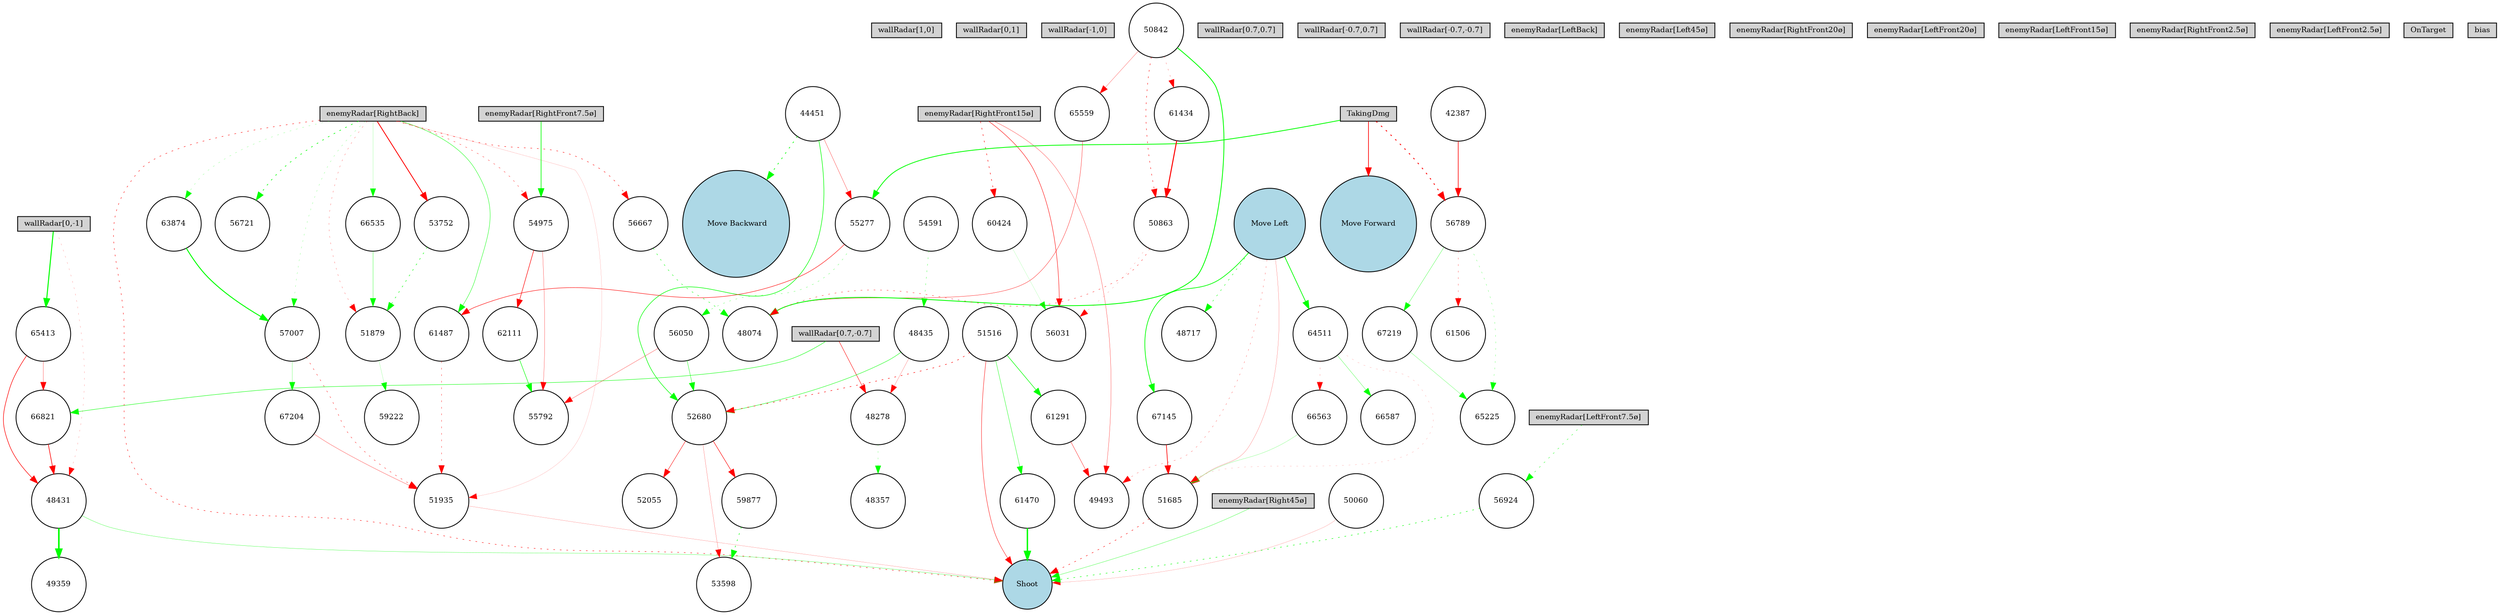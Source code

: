 digraph {
	node [fontsize=9 height=0.2 shape=circle width=0.2]
	"wallRadar[1,0]" [fillcolor=lightgray shape=box style=filled]
	"wallRadar[0,1]" [fillcolor=lightgray shape=box style=filled]
	"wallRadar[-1,0]" [fillcolor=lightgray shape=box style=filled]
	"wallRadar[0,-1]" [fillcolor=lightgray shape=box style=filled]
	"wallRadar[0.7,0.7]" [fillcolor=lightgray shape=box style=filled]
	"wallRadar[-0.7,0.7]" [fillcolor=lightgray shape=box style=filled]
	"wallRadar[-0.7,-0.7]" [fillcolor=lightgray shape=box style=filled]
	"wallRadar[0.7,-0.7]" [fillcolor=lightgray shape=box style=filled]
	"enemyRadar[RightBack]" [fillcolor=lightgray shape=box style=filled]
	"enemyRadar[LeftBack]" [fillcolor=lightgray shape=box style=filled]
	"enemyRadar[Right45ø]" [fillcolor=lightgray shape=box style=filled]
	"enemyRadar[Left45ø]" [fillcolor=lightgray shape=box style=filled]
	"enemyRadar[RightFront20ø]" [fillcolor=lightgray shape=box style=filled]
	"enemyRadar[LeftFront20ø]" [fillcolor=lightgray shape=box style=filled]
	"enemyRadar[RightFront15ø]" [fillcolor=lightgray shape=box style=filled]
	"enemyRadar[LeftFront15ø]" [fillcolor=lightgray shape=box style=filled]
	"enemyRadar[RightFront7.5ø]" [fillcolor=lightgray shape=box style=filled]
	"enemyRadar[LeftFront7.5ø]" [fillcolor=lightgray shape=box style=filled]
	"enemyRadar[RightFront2.5ø]" [fillcolor=lightgray shape=box style=filled]
	"enemyRadar[LeftFront2.5ø]" [fillcolor=lightgray shape=box style=filled]
	OnTarget [fillcolor=lightgray shape=box style=filled]
	TakingDmg [fillcolor=lightgray shape=box style=filled]
	bias [fillcolor=lightgray shape=box style=filled]
	Shoot [fillcolor=lightblue style=filled]
	"Move Forward" [fillcolor=lightblue style=filled]
	" Move Backward" [fillcolor=lightblue style=filled]
	"Move Left" [fillcolor=lightblue style=filled]
	63874 [fillcolor=white style=filled]
	65413 [fillcolor=white style=filled]
	66563 [fillcolor=white style=filled]
	66821 [fillcolor=white style=filled]
	60424 [fillcolor=white style=filled]
	67204 [fillcolor=white style=filled]
	50060 [fillcolor=white style=filled]
	56721 [fillcolor=white style=filled]
	42387 [fillcolor=white style=filled]
	67219 [fillcolor=white style=filled]
	48278 [fillcolor=white style=filled]
	65559 [fillcolor=white style=filled]
	50842 [fillcolor=white style=filled]
	66587 [fillcolor=white style=filled]
	61470 [fillcolor=white style=filled]
	62111 [fillcolor=white style=filled]
	44451 [fillcolor=white style=filled]
	51879 [fillcolor=white style=filled]
	48431 [fillcolor=white style=filled]
	50863 [fillcolor=white style=filled]
	57007 [fillcolor=white style=filled]
	61487 [fillcolor=white style=filled]
	48435 [fillcolor=white style=filled]
	51516 [fillcolor=white style=filled]
	54591 [fillcolor=white style=filled]
	54975 [fillcolor=white style=filled]
	61506 [fillcolor=white style=filled]
	52680 [fillcolor=white style=filled]
	65225 [fillcolor=white style=filled]
	48074 [fillcolor=white style=filled]
	67145 [fillcolor=white style=filled]
	48717 [fillcolor=white style=filled]
	49359 [fillcolor=white style=filled]
	49493 [fillcolor=white style=filled]
	56789 [fillcolor=white style=filled]
	52055 [fillcolor=white style=filled]
	59222 [fillcolor=white style=filled]
	56667 [fillcolor=white style=filled]
	56924 [fillcolor=white style=filled]
	53598 [fillcolor=white style=filled]
	51935 [fillcolor=white style=filled]
	56031 [fillcolor=white style=filled]
	48357 [fillcolor=white style=filled]
	51685 [fillcolor=white style=filled]
	59877 [fillcolor=white style=filled]
	66535 [fillcolor=white style=filled]
	61291 [fillcolor=white style=filled]
	55277 [fillcolor=white style=filled]
	55792 [fillcolor=white style=filled]
	56050 [fillcolor=white style=filled]
	53752 [fillcolor=white style=filled]
	61434 [fillcolor=white style=filled]
	64511 [fillcolor=white style=filled]
	"enemyRadar[Right45ø]" -> Shoot [color=green penwidth=0.30492125069033116 style=solid]
	"enemyRadar[RightBack]" -> Shoot [color=red penwidth=0.5142818168763491 style=dotted]
	TakingDmg -> "Move Forward" [color=red penwidth=0.8030012895326922 style=solid]
	48278 -> 48357 [color=green penwidth=0.2222656469877336 style=dotted]
	48431 -> Shoot [color=green penwidth=0.2805921894381772 style=solid]
	44451 -> " Move Backward" [color=green penwidth=0.7931870857884908 style=dotted]
	48431 -> 49359 [color=green penwidth=1.9283330456682592 style=solid]
	"enemyRadar[RightFront15ø]" -> 49493 [color=red penwidth=0.2973503487963422 style=solid]
	48435 -> 48278 [color=red penwidth=0.19343217238784435 style=solid]
	50060 -> Shoot [color=red penwidth=0.13743757932474052 style=solid]
	"Move Left" -> 48717 [color=green penwidth=0.4809886622686852 style=dotted]
	50842 -> 48074 [color=green penwidth=0.986662703227788 style=solid]
	50842 -> 50863 [color=red penwidth=0.5132080909161746 style=dotted]
	50863 -> 48074 [color=red penwidth=0.396692290831829 style=dotted]
	51516 -> Shoot [color=red penwidth=0.45980795302044264 style=solid]
	51685 -> Shoot [color=red penwidth=0.5373644105111548 style=dotted]
	"enemyRadar[RightBack]" -> 51879 [color=red penwidth=0.23807623688477703 style=dotted]
	"enemyRadar[RightBack]" -> 51935 [color=red penwidth=0.1074736086943107 style=solid]
	51935 -> Shoot [color=red penwidth=0.15588674092950855 style=solid]
	51516 -> 52680 [color=red penwidth=0.6093671273762848 style=dotted]
	52680 -> 53598 [color=red penwidth=0.20061250108364848 style=solid]
	"enemyRadar[RightBack]" -> 53752 [color=red penwidth=1.000356654338091 style=solid]
	53752 -> 51879 [color=green penwidth=0.5757778557870543 style=dotted]
	54591 -> 48435 [color=green penwidth=0.3187029596885764 style=dotted]
	"enemyRadar[RightBack]" -> 54975 [color=red penwidth=0.3697476166277125 style=dotted]
	TakingDmg -> 55277 [color=green penwidth=0.9581012692956665 style=solid]
	"wallRadar[0,-1]" -> 48431 [color=red penwidth=0.165103539272244 style=dotted]
	54975 -> 55792 [color=red penwidth=0.27310290555645633 style=solid]
	"enemyRadar[RightFront15ø]" -> 56031 [color=red penwidth=0.5124849812103294 style=solid]
	55277 -> 56050 [color=green penwidth=0.2703507285986541 style=dotted]
	"enemyRadar[RightBack]" -> 56667 [color=red penwidth=0.5178684787708155 style=dotted]
	56667 -> 48074 [color=green penwidth=0.501470332177213 style=dotted]
	44451 -> 52680 [color=green penwidth=0.6591546308110524 style=solid]
	"enemyRadar[RightBack]" -> 56721 [color=green penwidth=0.7384476981927183 style=dotted]
	52680 -> 52055 [color=red penwidth=0.49011874437136105 style=solid]
	TakingDmg -> 56789 [color=red penwidth=1.036395153028894 style=dotted]
	56050 -> 55792 [color=red penwidth=0.27478970517456736 style=solid]
	"enemyRadar[LeftFront7.5ø]" -> 56924 [color=green penwidth=0.40825426627493555 style=dotted]
	56924 -> Shoot [color=green penwidth=0.5784956536512229 style=dotted]
	"enemyRadar[RightBack]" -> 57007 [color=green penwidth=0.18899350467219556 style=dotted]
	57007 -> 51935 [color=red penwidth=0.41672370869650155 style=dotted]
	50863 -> 56031 [color=red penwidth=0.1465191175008547 style=dotted]
	51879 -> 59222 [color=green penwidth=0.1443926456664003 style=solid]
	52680 -> 59877 [color=red penwidth=0.5735023296064112 style=solid]
	59877 -> 53598 [color=green penwidth=0.6147181427415397 style=dotted]
	48435 -> 52680 [color=green penwidth=0.45968284842716134 style=solid]
	"Move Left" -> 49493 [color=red penwidth=0.24999939345604721 style=dotted]
	"enemyRadar[RightFront15ø]" -> 60424 [color=red penwidth=0.5860370075202727 style=dotted]
	60424 -> 56031 [color=green penwidth=0.10951340585416894 style=solid]
	"Move Left" -> 51685 [color=red penwidth=0.183367304299509 style=solid]
	61291 -> 49493 [color=red penwidth=0.39123440867268156 style=solid]
	50842 -> 61434 [color=red penwidth=0.22581677047365536 style=dotted]
	61434 -> 50863 [color=red penwidth=1.2190628484130788 style=solid]
	51516 -> 61470 [color=green penwidth=0.4137106854432424 style=solid]
	61470 -> Shoot [color=green penwidth=1.72828970595324 style=solid]
	"enemyRadar[RightBack]" -> 61487 [color=green penwidth=0.44106513123659674 style=solid]
	61487 -> 51935 [color=red penwidth=0.36295275560199936 style=dotted]
	56789 -> 61506 [color=red penwidth=0.28402135811345675 style=dotted]
	44451 -> 55277 [color=red penwidth=0.30919627931728433 style=solid]
	54975 -> 62111 [color=red penwidth=0.6135836264054669 style=solid]
	62111 -> 55792 [color=green penwidth=0.5952064775659152 style=solid]
	55277 -> 61487 [color=red penwidth=0.5321736993047231 style=solid]
	"wallRadar[0.7,-0.7]" -> 48278 [color=red penwidth=0.5017844945980732 style=solid]
	42387 -> 56789 [color=red penwidth=0.7430783447681395 style=solid]
	"enemyRadar[RightBack]" -> 63874 [color=green penwidth=0.18851719035489983 style=dotted]
	63874 -> 57007 [color=green penwidth=1.1198438396838049 style=solid]
	"Move Left" -> 64511 [color=green penwidth=0.8505952242881284 style=solid]
	64511 -> 51685 [color=red penwidth=0.1309110356516309 style=dotted]
	56050 -> 52680 [color=green penwidth=0.4139656328910418 style=solid]
	56789 -> 65225 [color=green penwidth=0.24359561235199376 style=dotted]
	"wallRadar[0,-1]" -> 65413 [color=green penwidth=1.2336168930092604 style=solid]
	65413 -> 48431 [color=red penwidth=0.6550146690321291 style=solid]
	51516 -> 61291 [color=green penwidth=0.6451345310392969 style=solid]
	50842 -> 65559 [color=red penwidth=0.24816681347156774 style=solid]
	65559 -> 48074 [color=red penwidth=0.36656999269952617 style=solid]
	"enemyRadar[RightBack]" -> 66535 [color=green penwidth=0.15276912567288617 style=solid]
	66535 -> 51879 [color=green penwidth=0.3261195736724022 style=solid]
	64511 -> 66563 [color=red penwidth=0.18508269061187727 style=dotted]
	66563 -> 51685 [color=green penwidth=0.17972174643256666 style=solid]
	64511 -> 66587 [color=green penwidth=0.2872308695640855 style=solid]
	65413 -> 66821 [color=red penwidth=0.28337227203453097 style=solid]
	66821 -> 48431 [color=red penwidth=0.745960289375587 style=solid]
	"enemyRadar[RightFront7.5ø]" -> 54975 [color=green penwidth=0.7903727925431411 style=solid]
	"wallRadar[0.7,-0.7]" -> 66821 [color=green penwidth=0.49305019684877005 style=solid]
	"Move Left" -> 67145 [color=green penwidth=0.8284944170993072 style=solid]
	67145 -> 51685 [color=red penwidth=0.7780799443232126 style=solid]
	57007 -> 67204 [color=green penwidth=0.23366941910678737 style=solid]
	67204 -> 51935 [color=red penwidth=0.2837951802091835 style=solid]
	56789 -> 67219 [color=green penwidth=0.299153196240976 style=solid]
	67219 -> 65225 [color=green penwidth=0.23222865704873907 style=solid]
}
